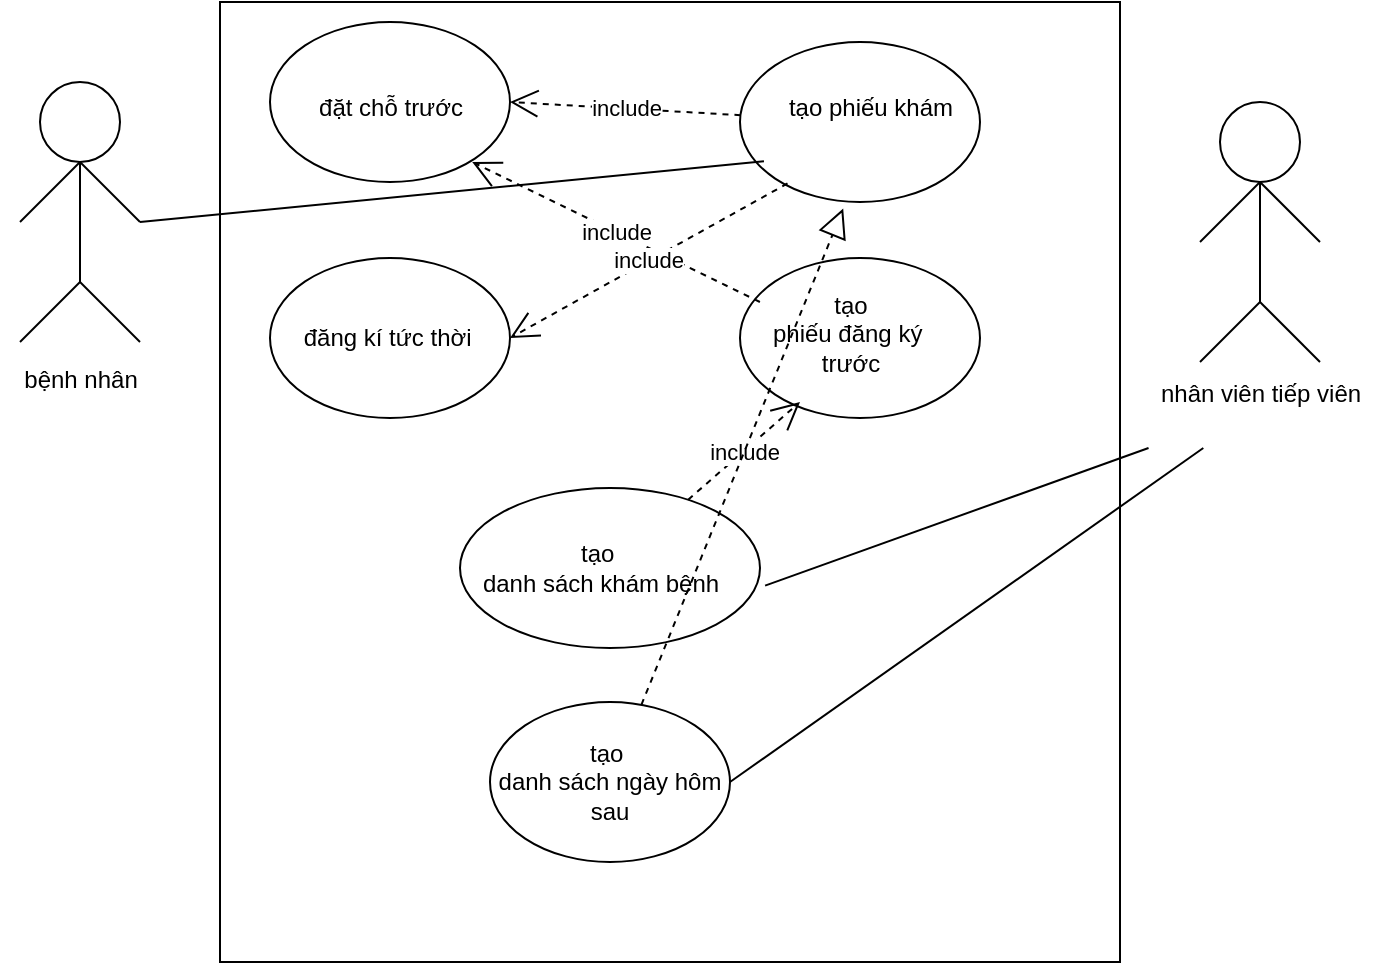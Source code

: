 <mxfile version="27.1.5">
  <diagram name="Trang-1" id="bTEreeOLKLajTeXCFrNV">
    <mxGraphModel dx="906" dy="489" grid="1" gridSize="10" guides="1" tooltips="1" connect="1" arrows="1" fold="1" page="1" pageScale="1" pageWidth="827" pageHeight="1169" math="0" shadow="0">
      <root>
        <mxCell id="0" />
        <mxCell id="1" parent="0" />
        <mxCell id="vhrxaIQ_Q_07I-GfaU0G-34" value="" style="rounded=0;whiteSpace=wrap;html=1;" vertex="1" parent="1">
          <mxGeometry x="180" y="10" width="450" height="480" as="geometry" />
        </mxCell>
        <mxCell id="vhrxaIQ_Q_07I-GfaU0G-33" value="" style="ellipse;whiteSpace=wrap;html=1;" vertex="1" parent="1">
          <mxGeometry x="300" y="253" width="150" height="80" as="geometry" />
        </mxCell>
        <mxCell id="vhrxaIQ_Q_07I-GfaU0G-30" value="" style="ellipse;whiteSpace=wrap;html=1;" vertex="1" parent="1">
          <mxGeometry x="440" y="138" width="120" height="80" as="geometry" />
        </mxCell>
        <mxCell id="vhrxaIQ_Q_07I-GfaU0G-29" value="" style="ellipse;whiteSpace=wrap;html=1;" vertex="1" parent="1">
          <mxGeometry x="440" y="30" width="120" height="80" as="geometry" />
        </mxCell>
        <mxCell id="vhrxaIQ_Q_07I-GfaU0G-26" value="" style="ellipse;whiteSpace=wrap;html=1;" vertex="1" parent="1">
          <mxGeometry x="205" y="138" width="120" height="80" as="geometry" />
        </mxCell>
        <mxCell id="vhrxaIQ_Q_07I-GfaU0G-25" value="" style="ellipse;whiteSpace=wrap;html=1;" vertex="1" parent="1">
          <mxGeometry x="205" y="20" width="120" height="80" as="geometry" />
        </mxCell>
        <mxCell id="vhrxaIQ_Q_07I-GfaU0G-1" value="" style="ellipse;whiteSpace=wrap;html=1;aspect=fixed;" vertex="1" parent="1">
          <mxGeometry x="90" y="50" width="40" height="40" as="geometry" />
        </mxCell>
        <mxCell id="vhrxaIQ_Q_07I-GfaU0G-2" value="" style="endArrow=none;html=1;rounded=0;" edge="1" parent="1">
          <mxGeometry width="50" height="50" relative="1" as="geometry">
            <mxPoint x="110" y="150" as="sourcePoint" />
            <mxPoint x="110" y="90" as="targetPoint" />
          </mxGeometry>
        </mxCell>
        <mxCell id="vhrxaIQ_Q_07I-GfaU0G-3" value="" style="endArrow=none;html=1;rounded=0;" edge="1" parent="1">
          <mxGeometry width="50" height="50" relative="1" as="geometry">
            <mxPoint x="80" y="120" as="sourcePoint" />
            <mxPoint x="110" y="90" as="targetPoint" />
          </mxGeometry>
        </mxCell>
        <mxCell id="vhrxaIQ_Q_07I-GfaU0G-4" value="" style="endArrow=none;html=1;rounded=0;" edge="1" parent="1">
          <mxGeometry width="50" height="50" relative="1" as="geometry">
            <mxPoint x="140" y="120" as="sourcePoint" />
            <mxPoint x="110" y="90" as="targetPoint" />
          </mxGeometry>
        </mxCell>
        <mxCell id="vhrxaIQ_Q_07I-GfaU0G-5" value="" style="endArrow=none;html=1;rounded=0;" edge="1" parent="1">
          <mxGeometry width="50" height="50" relative="1" as="geometry">
            <mxPoint x="80" y="180" as="sourcePoint" />
            <mxPoint x="110" y="150" as="targetPoint" />
          </mxGeometry>
        </mxCell>
        <mxCell id="vhrxaIQ_Q_07I-GfaU0G-6" value="" style="endArrow=none;html=1;rounded=0;" edge="1" parent="1">
          <mxGeometry width="50" height="50" relative="1" as="geometry">
            <mxPoint x="140" y="180" as="sourcePoint" />
            <mxPoint x="110" y="150" as="targetPoint" />
          </mxGeometry>
        </mxCell>
        <mxCell id="vhrxaIQ_Q_07I-GfaU0G-7" value="bệnh nhân&lt;div&gt;&lt;br&gt;&lt;div&gt;&lt;br&gt;&lt;/div&gt;&lt;/div&gt;" style="text;html=1;align=center;verticalAlign=middle;resizable=0;points=[];autosize=1;strokeColor=none;fillColor=none;" vertex="1" parent="1">
          <mxGeometry x="70" y="183" width="80" height="60" as="geometry" />
        </mxCell>
        <mxCell id="vhrxaIQ_Q_07I-GfaU0G-14" value="" style="ellipse;whiteSpace=wrap;html=1;aspect=fixed;" vertex="1" parent="1">
          <mxGeometry x="680" y="60" width="40" height="40" as="geometry" />
        </mxCell>
        <mxCell id="vhrxaIQ_Q_07I-GfaU0G-15" value="" style="endArrow=none;html=1;rounded=0;" edge="1" parent="1">
          <mxGeometry width="50" height="50" relative="1" as="geometry">
            <mxPoint x="700" y="160" as="sourcePoint" />
            <mxPoint x="700" y="100" as="targetPoint" />
          </mxGeometry>
        </mxCell>
        <mxCell id="vhrxaIQ_Q_07I-GfaU0G-16" value="" style="endArrow=none;html=1;rounded=0;" edge="1" parent="1">
          <mxGeometry width="50" height="50" relative="1" as="geometry">
            <mxPoint x="670" y="130" as="sourcePoint" />
            <mxPoint x="700" y="100" as="targetPoint" />
          </mxGeometry>
        </mxCell>
        <mxCell id="vhrxaIQ_Q_07I-GfaU0G-17" value="" style="endArrow=none;html=1;rounded=0;" edge="1" parent="1">
          <mxGeometry width="50" height="50" relative="1" as="geometry">
            <mxPoint x="730" y="130" as="sourcePoint" />
            <mxPoint x="700" y="100" as="targetPoint" />
          </mxGeometry>
        </mxCell>
        <mxCell id="vhrxaIQ_Q_07I-GfaU0G-18" value="" style="endArrow=none;html=1;rounded=0;" edge="1" parent="1">
          <mxGeometry width="50" height="50" relative="1" as="geometry">
            <mxPoint x="670" y="190" as="sourcePoint" />
            <mxPoint x="700" y="160" as="targetPoint" />
          </mxGeometry>
        </mxCell>
        <mxCell id="vhrxaIQ_Q_07I-GfaU0G-19" value="" style="endArrow=none;html=1;rounded=0;" edge="1" parent="1">
          <mxGeometry width="50" height="50" relative="1" as="geometry">
            <mxPoint x="730" y="190" as="sourcePoint" />
            <mxPoint x="700" y="160" as="targetPoint" />
          </mxGeometry>
        </mxCell>
        <mxCell id="vhrxaIQ_Q_07I-GfaU0G-20" value="nhân viên tiếp viên&lt;div&gt;&lt;br&gt;&lt;/div&gt;" style="text;html=1;align=center;verticalAlign=middle;resizable=0;points=[];autosize=1;strokeColor=none;fillColor=none;" vertex="1" parent="1">
          <mxGeometry x="640" y="193" width="120" height="40" as="geometry" />
        </mxCell>
        <mxCell id="vhrxaIQ_Q_07I-GfaU0G-23" value="đặt chỗ trước&lt;div&gt;&lt;br&gt;&lt;/div&gt;" style="text;html=1;align=center;verticalAlign=middle;resizable=0;points=[];autosize=1;strokeColor=none;fillColor=none;" vertex="1" parent="1">
          <mxGeometry x="215" y="50" width="100" height="40" as="geometry" />
        </mxCell>
        <mxCell id="vhrxaIQ_Q_07I-GfaU0G-24" value="đăng kí tức thời&amp;nbsp;" style="text;html=1;align=center;verticalAlign=middle;resizable=0;points=[];autosize=1;strokeColor=none;fillColor=none;" vertex="1" parent="1">
          <mxGeometry x="210" y="163" width="110" height="30" as="geometry" />
        </mxCell>
        <mxCell id="vhrxaIQ_Q_07I-GfaU0G-27" value="tạo phiếu khám&lt;div&gt;&lt;br&gt;&lt;/div&gt;" style="text;html=1;align=center;verticalAlign=middle;resizable=0;points=[];autosize=1;strokeColor=none;fillColor=none;" vertex="1" parent="1">
          <mxGeometry x="450" y="50" width="110" height="40" as="geometry" />
        </mxCell>
        <mxCell id="vhrxaIQ_Q_07I-GfaU0G-28" value="tạo&lt;div&gt;&lt;span style=&quot;background-color: transparent; color: light-dark(rgb(0, 0, 0), rgb(255, 255, 255));&quot;&gt;phiếu đăng ký&amp;nbsp;&lt;/span&gt;&lt;/div&gt;&lt;div&gt;&lt;span style=&quot;background-color: transparent; color: light-dark(rgb(0, 0, 0), rgb(255, 255, 255));&quot;&gt;trước&lt;/span&gt;&lt;/div&gt;&lt;div&gt;&lt;div&gt;&lt;br&gt;&lt;/div&gt;&lt;/div&gt;" style="text;html=1;align=center;verticalAlign=middle;resizable=0;points=[];autosize=1;strokeColor=none;fillColor=none;" vertex="1" parent="1">
          <mxGeometry x="445" y="148" width="100" height="70" as="geometry" />
        </mxCell>
        <mxCell id="vhrxaIQ_Q_07I-GfaU0G-32" value="tạo&amp;nbsp;&lt;div&gt;danh sách khám bệnh&lt;/div&gt;" style="text;html=1;align=center;verticalAlign=middle;resizable=0;points=[];autosize=1;strokeColor=none;fillColor=none;" vertex="1" parent="1">
          <mxGeometry x="300" y="273" width="140" height="40" as="geometry" />
        </mxCell>
        <mxCell id="vhrxaIQ_Q_07I-GfaU0G-35" value="tạo&amp;nbsp;&lt;div&gt;danh sách ngày hôm&lt;div&gt;sau&lt;/div&gt;&lt;/div&gt;" style="ellipse;whiteSpace=wrap;html=1;" vertex="1" parent="1">
          <mxGeometry x="315" y="360" width="120" height="80" as="geometry" />
        </mxCell>
        <mxCell id="vhrxaIQ_Q_07I-GfaU0G-43" value="include" style="endArrow=open;endSize=12;dashed=1;html=1;rounded=0;exitX=0.083;exitY=0.275;exitDx=0;exitDy=0;exitPerimeter=0;" edge="1" parent="1" source="vhrxaIQ_Q_07I-GfaU0G-30" target="vhrxaIQ_Q_07I-GfaU0G-23">
          <mxGeometry x="0.0" width="160" relative="1" as="geometry">
            <mxPoint x="320" y="69.57" as="sourcePoint" />
            <mxPoint x="440" y="70" as="targetPoint" />
            <mxPoint as="offset" />
          </mxGeometry>
        </mxCell>
        <mxCell id="vhrxaIQ_Q_07I-GfaU0G-45" value="" style="endArrow=none;html=1;rounded=0;entryX=0.018;entryY=0.99;entryDx=0;entryDy=0;entryPerimeter=0;" edge="1" parent="1" target="vhrxaIQ_Q_07I-GfaU0G-27">
          <mxGeometry width="50" height="50" relative="1" as="geometry">
            <mxPoint x="140" y="120" as="sourcePoint" />
            <mxPoint x="190" y="70" as="targetPoint" />
          </mxGeometry>
        </mxCell>
        <mxCell id="vhrxaIQ_Q_07I-GfaU0G-46" value="include" style="endArrow=open;endSize=12;dashed=1;html=1;rounded=0;entryX=1;entryY=0.5;entryDx=0;entryDy=0;" edge="1" parent="1" source="vhrxaIQ_Q_07I-GfaU0G-29" target="vhrxaIQ_Q_07I-GfaU0G-25">
          <mxGeometry width="160" relative="1" as="geometry">
            <mxPoint x="340" y="60" as="sourcePoint" />
            <mxPoint x="500" y="60" as="targetPoint" />
          </mxGeometry>
        </mxCell>
        <mxCell id="vhrxaIQ_Q_07I-GfaU0G-47" value="include" style="endArrow=open;endSize=12;dashed=1;html=1;rounded=0;entryX=1;entryY=0.5;entryDx=0;entryDy=0;exitX=0.198;exitY=0.884;exitDx=0;exitDy=0;exitPerimeter=0;" edge="1" parent="1" source="vhrxaIQ_Q_07I-GfaU0G-29" target="vhrxaIQ_Q_07I-GfaU0G-26">
          <mxGeometry width="160" relative="1" as="geometry">
            <mxPoint x="475" y="167" as="sourcePoint" />
            <mxPoint x="360" y="160" as="targetPoint" />
          </mxGeometry>
        </mxCell>
        <mxCell id="vhrxaIQ_Q_07I-GfaU0G-48" value="include" style="endArrow=open;endSize=12;dashed=1;html=1;rounded=0;" edge="1" parent="1" source="vhrxaIQ_Q_07I-GfaU0G-33">
          <mxGeometry width="160" relative="1" as="geometry">
            <mxPoint x="320" y="260" as="sourcePoint" />
            <mxPoint x="470" y="210" as="targetPoint" />
          </mxGeometry>
        </mxCell>
        <mxCell id="vhrxaIQ_Q_07I-GfaU0G-49" value="" style="endArrow=block;dashed=1;endFill=0;endSize=12;html=1;rounded=0;entryX=0.43;entryY=1.041;entryDx=0;entryDy=0;entryPerimeter=0;" edge="1" parent="1" source="vhrxaIQ_Q_07I-GfaU0G-35" target="vhrxaIQ_Q_07I-GfaU0G-29">
          <mxGeometry width="160" relative="1" as="geometry">
            <mxPoint x="320" y="260" as="sourcePoint" />
            <mxPoint x="480" y="260" as="targetPoint" />
          </mxGeometry>
        </mxCell>
        <mxCell id="vhrxaIQ_Q_07I-GfaU0G-50" value="" style="endArrow=none;html=1;rounded=0;exitX=1.017;exitY=0.61;exitDx=0;exitDy=0;exitPerimeter=0;" edge="1" parent="1" source="vhrxaIQ_Q_07I-GfaU0G-33" target="vhrxaIQ_Q_07I-GfaU0G-20">
          <mxGeometry width="50" height="50" relative="1" as="geometry">
            <mxPoint x="370" y="290" as="sourcePoint" />
            <mxPoint x="420" y="240" as="targetPoint" />
          </mxGeometry>
        </mxCell>
        <mxCell id="vhrxaIQ_Q_07I-GfaU0G-51" value="" style="endArrow=none;html=1;rounded=0;exitX=1;exitY=0.5;exitDx=0;exitDy=0;" edge="1" parent="1" source="vhrxaIQ_Q_07I-GfaU0G-35" target="vhrxaIQ_Q_07I-GfaU0G-20">
          <mxGeometry width="50" height="50" relative="1" as="geometry">
            <mxPoint x="370" y="290" as="sourcePoint" />
            <mxPoint x="420" y="240" as="targetPoint" />
          </mxGeometry>
        </mxCell>
      </root>
    </mxGraphModel>
  </diagram>
</mxfile>
